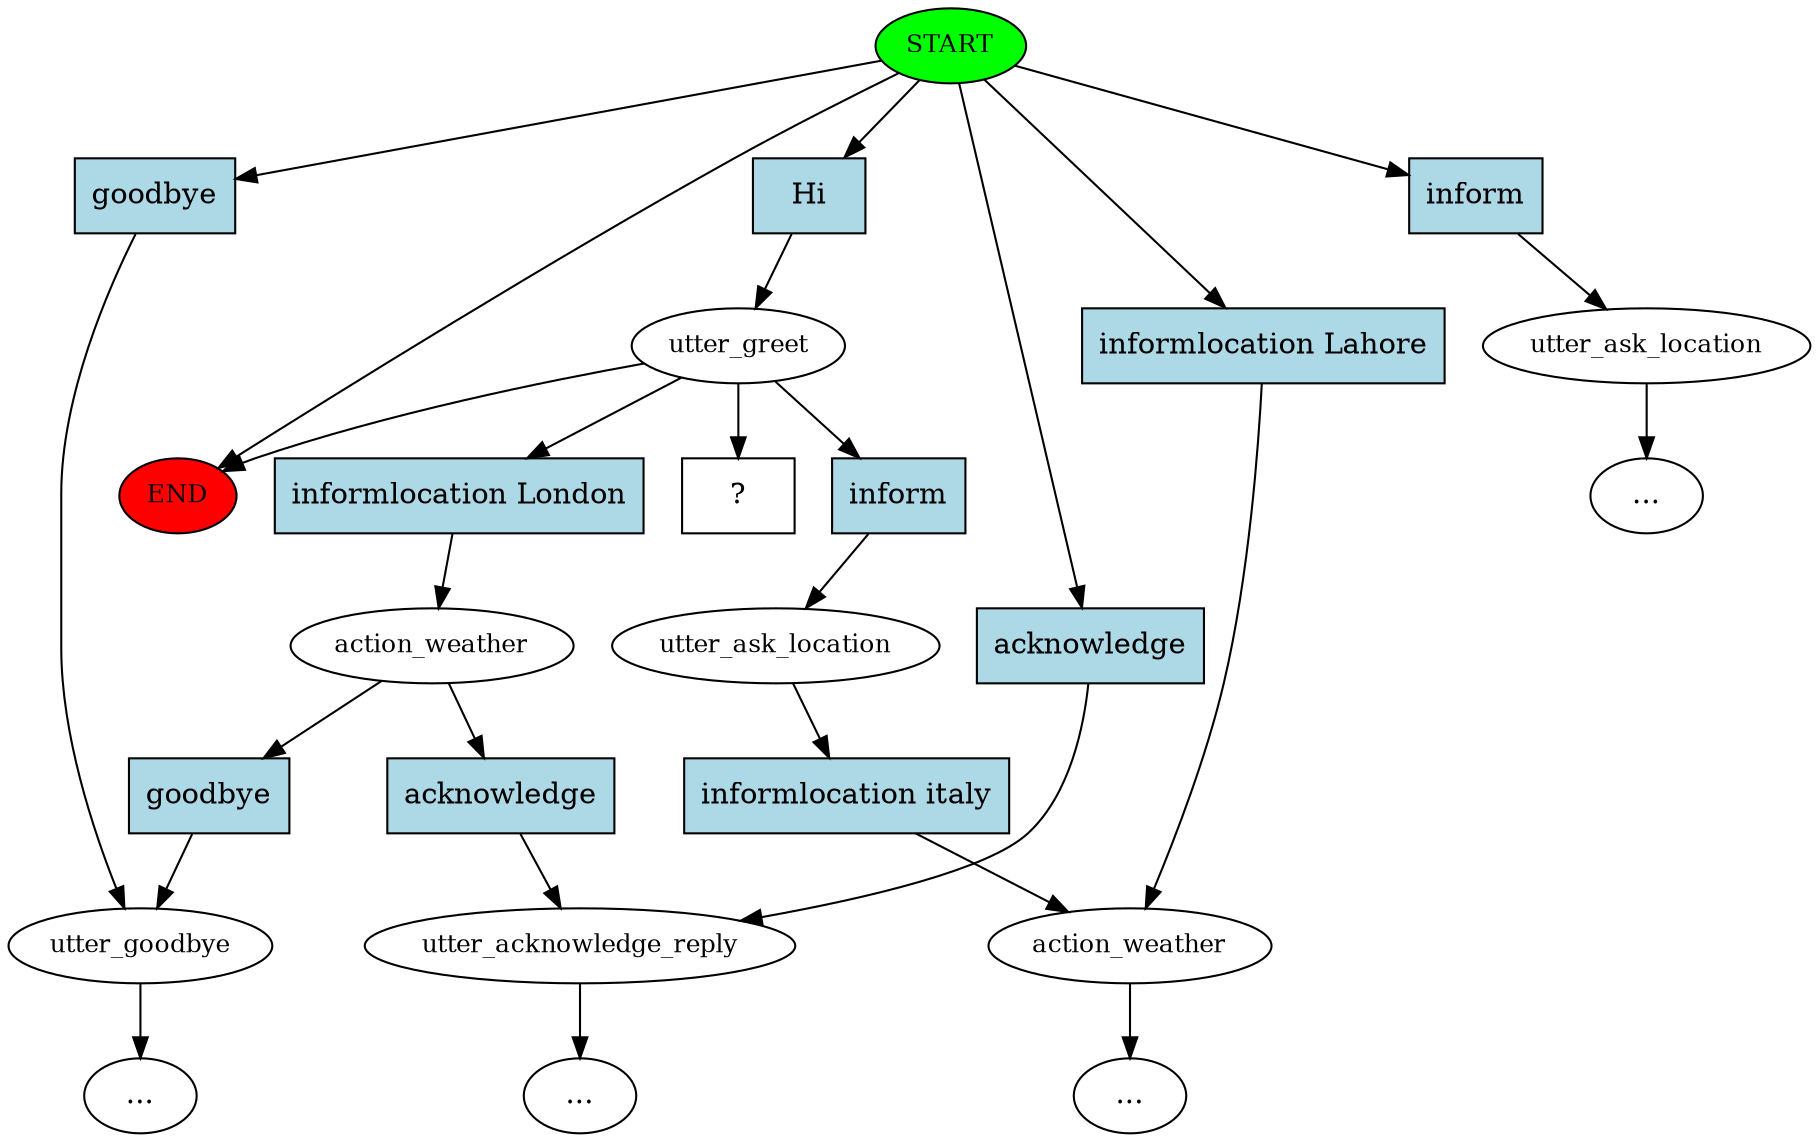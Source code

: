 digraph  {
0 [class="start active", fillcolor=green, fontsize=12, label=START, style=filled];
"-1" [class=end, fillcolor=red, fontsize=12, label=END, style=filled];
1 [class="", fontsize=12, label=utter_goodbye];
2 [class=active, fontsize=12, label=utter_greet];
3 [class="", fontsize=12, label=action_weather];
4 [class="", fontsize=12, label=utter_acknowledge_reply];
5 [class="", fontsize=12, label=utter_ask_location];
"-6" [class=ellipsis, label="..."];
7 [class="", fontsize=12, label=utter_ask_location];
10 [class="", fontsize=12, label=action_weather];
"-8" [class=ellipsis, label="..."];
"-10" [class=ellipsis, label="..."];
"-11" [class=ellipsis, label="..."];
20 [class="intent dashed active", label="  ?  ", shape=rect];
21 [class=intent, fillcolor=lightblue, label=goodbye, shape=rect, style=filled];
22 [class="intent active", fillcolor=lightblue, label=Hi, shape=rect, style=filled];
23 [class=intent, fillcolor=lightblue, label="informlocation Lahore", shape=rect, style=filled];
24 [class=intent, fillcolor=lightblue, label=acknowledge, shape=rect, style=filled];
25 [class=intent, fillcolor=lightblue, label=inform, shape=rect, style=filled];
26 [class=intent, fillcolor=lightblue, label=inform, shape=rect, style=filled];
27 [class=intent, fillcolor=lightblue, label="informlocation London", shape=rect, style=filled];
28 [class=intent, fillcolor=lightblue, label="informlocation italy", shape=rect, style=filled];
29 [class=intent, fillcolor=lightblue, label=acknowledge, shape=rect, style=filled];
30 [class=intent, fillcolor=lightblue, label=goodbye, shape=rect, style=filled];
0 -> "-1"  [class="", key=NONE, label=""];
0 -> 21  [class="", key=0];
0 -> 22  [class=active, key=0];
0 -> 23  [class="", key=0];
0 -> 24  [class="", key=0];
0 -> 25  [class="", key=0];
1 -> "-10"  [class="", key=NONE, label=""];
2 -> "-1"  [class="", key=NONE, label=""];
2 -> 20  [class=active, key=NONE, label=""];
2 -> 26  [class="", key=0];
2 -> 27  [class="", key=0];
3 -> "-11"  [class="", key=NONE, label=""];
4 -> "-8"  [class="", key=NONE, label=""];
5 -> "-6"  [class="", key=NONE, label=""];
7 -> 28  [class="", key=0];
10 -> 29  [class="", key=0];
10 -> 30  [class="", key=0];
21 -> 1  [class="", key=0];
22 -> 2  [class=active, key=0];
23 -> 3  [class="", key=0];
24 -> 4  [class="", key=0];
25 -> 5  [class="", key=0];
26 -> 7  [class="", key=0];
27 -> 10  [class="", key=0];
28 -> 3  [class="", key=0];
29 -> 4  [class="", key=0];
30 -> 1  [class="", key=0];
}
